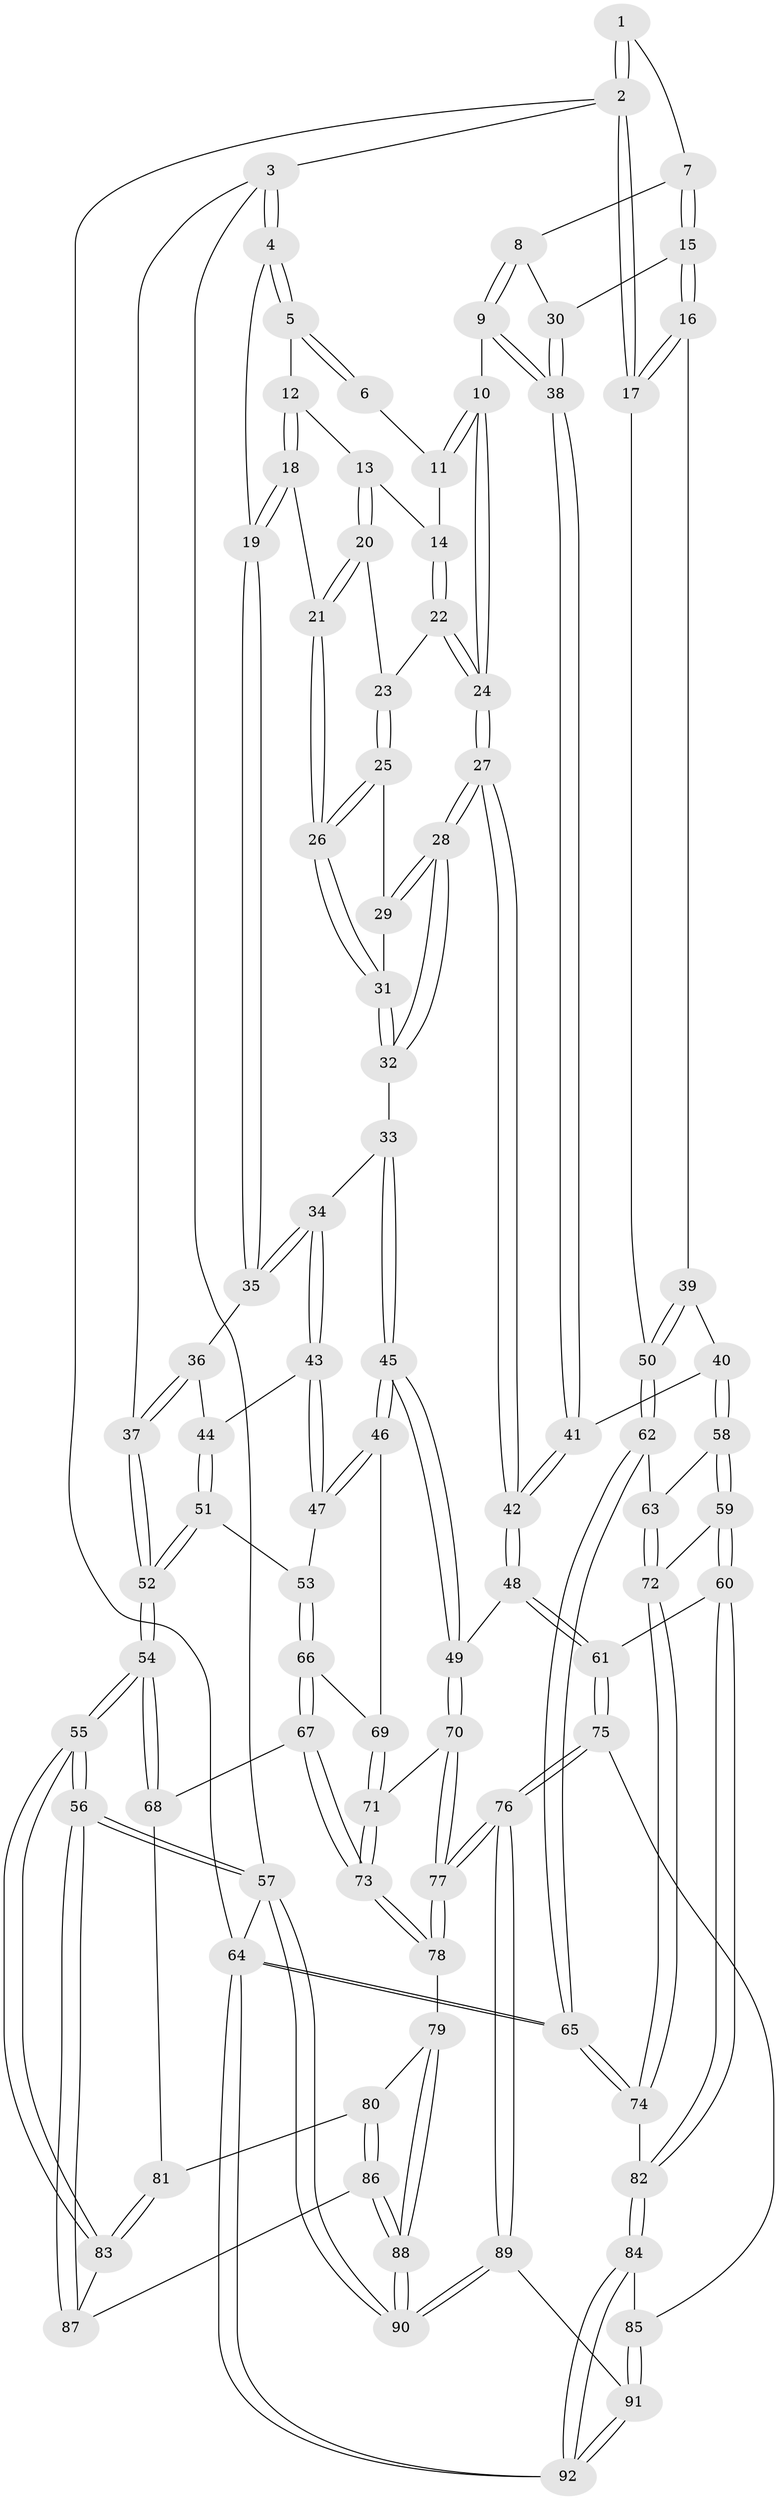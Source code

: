 // Generated by graph-tools (version 1.1) at 2025/38/03/09/25 02:38:35]
// undirected, 92 vertices, 227 edges
graph export_dot {
graph [start="1"]
  node [color=gray90,style=filled];
  1 [pos="+0.765641926461615+0"];
  2 [pos="+1+0"];
  3 [pos="+0+0"];
  4 [pos="+0+0"];
  5 [pos="+0.3709583039386612+0"];
  6 [pos="+0.6736796565433208+0"];
  7 [pos="+0.7821162464044702+0.033577138925715524"];
  8 [pos="+0.6934931675206394+0.2251951920394704"];
  9 [pos="+0.6565035621032862+0.2449602785108685"];
  10 [pos="+0.6536057137392928+0.24526657765864943"];
  11 [pos="+0.6273071617166006+0.03721362998301575"];
  12 [pos="+0.38244461052704726+0"];
  13 [pos="+0.45540376257698373+0.1109197902262646"];
  14 [pos="+0.5197246423860178+0.16002227894189067"];
  15 [pos="+0.9024320409988206+0.2331434693627305"];
  16 [pos="+0.9517665479579122+0.24135260849533902"];
  17 [pos="+1+0.17477686078998048"];
  18 [pos="+0.29289534168706943+0.21861499167250348"];
  19 [pos="+0.1602654270663972+0.21816816561328436"];
  20 [pos="+0.39994606200695026+0.2133902211989197"];
  21 [pos="+0.3394906305514441+0.2566274092128771"];
  22 [pos="+0.5384535560238611+0.19233188935020504"];
  23 [pos="+0.485871392022247+0.24136058273101219"];
  24 [pos="+0.65036870269073+0.24677196939274593"];
  25 [pos="+0.46938937571222494+0.2873799597384003"];
  26 [pos="+0.3400673088812019+0.2582556186658285"];
  27 [pos="+0.549332902176128+0.45762499304135584"];
  28 [pos="+0.5281633524564139+0.4379275849786721"];
  29 [pos="+0.472082001141581+0.2960268687871681"];
  30 [pos="+0.8946444052930941+0.23561123905804532"];
  31 [pos="+0.34223879360884096+0.33857358205172"];
  32 [pos="+0.3420365765562338+0.3517655311628696"];
  33 [pos="+0.31623569446811767+0.3739222034704691"];
  34 [pos="+0.2522706189796389+0.38140327619773"];
  35 [pos="+0.15146177206707243+0.25097899943619556"];
  36 [pos="+0.08662271499818812+0.3351746359729433"];
  37 [pos="+0+0.31619138041662226"];
  38 [pos="+0.7794123092583852+0.3692734833946191"];
  39 [pos="+0.8823664001619252+0.4298874714428559"];
  40 [pos="+0.8285883108180545+0.4957867143278303"];
  41 [pos="+0.7891553998111926+0.4885298175772333"];
  42 [pos="+0.5713226426059328+0.5638544980183476"];
  43 [pos="+0.20269557026617427+0.4404260928318515"];
  44 [pos="+0.11703470814458435+0.45157094649359925"];
  45 [pos="+0.3305543142330726+0.5592273428505921"];
  46 [pos="+0.328240704059787+0.5585687960966363"];
  47 [pos="+0.28172527343347886+0.5274867016547375"];
  48 [pos="+0.5698468524047833+0.5671582900754505"];
  49 [pos="+0.4072806170712354+0.6189468398225488"];
  50 [pos="+1+0.3935507189697588"];
  51 [pos="+0.07105972793114729+0.5363796794924303"];
  52 [pos="+0+0.5128147278833272"];
  53 [pos="+0.07379721535217294+0.5403855623202283"];
  54 [pos="+0+0.7592222174846551"];
  55 [pos="+0+1"];
  56 [pos="+0+1"];
  57 [pos="+0+1"];
  58 [pos="+0.850421330568925+0.5147485400086848"];
  59 [pos="+0.8123676035106044+0.7305470780934338"];
  60 [pos="+0.7531182617912473+0.7422659017420212"];
  61 [pos="+0.6477330848902186+0.7274678734841723"];
  62 [pos="+1+0.5392869169493009"];
  63 [pos="+0.9566044712785393+0.5697443831531163"];
  64 [pos="+1+1"];
  65 [pos="+1+0.9544246897898848"];
  66 [pos="+0.09664258473937037+0.5876772537327168"];
  67 [pos="+0.09516965653546401+0.7032830535582918"];
  68 [pos="+0.08880902417181502+0.7102568168289323"];
  69 [pos="+0.17499269846414403+0.5989409784081831"];
  70 [pos="+0.3840813865122718+0.6554181648489148"];
  71 [pos="+0.2756499868571515+0.723959469102054"];
  72 [pos="+0.8983615647192917+0.7402986433129789"];
  73 [pos="+0.2565723819830692+0.7420828375596791"];
  74 [pos="+0.959658702094001+0.8073092628122153"];
  75 [pos="+0.6362694405488586+0.7725415047453613"];
  76 [pos="+0.4791145040444833+1"];
  77 [pos="+0.4452989636951631+0.985464536187699"];
  78 [pos="+0.24496163420807415+0.8440427916661207"];
  79 [pos="+0.2432072286369401+0.8450809634580116"];
  80 [pos="+0.15570904395496096+0.8499573023316674"];
  81 [pos="+0.08749067270359086+0.8226966826538987"];
  82 [pos="+0.8298178522530913+0.9003684278536586"];
  83 [pos="+0.0669358896466506+0.8421847319534365"];
  84 [pos="+0.828194943267297+0.9042904521456205"];
  85 [pos="+0.7493868981152567+0.9107195756975088"];
  86 [pos="+0.13355609227932222+0.919975792439147"];
  87 [pos="+0.1191776249595821+0.9215889348709484"];
  88 [pos="+0.18620965391535377+0.970011848589172"];
  89 [pos="+0.48398464882806286+1"];
  90 [pos="+0.19450239993512983+1"];
  91 [pos="+0.616993423195714+1"];
  92 [pos="+0.9991062223072079+1"];
  1 -- 2;
  1 -- 2;
  1 -- 7;
  2 -- 3;
  2 -- 17;
  2 -- 17;
  2 -- 64;
  3 -- 4;
  3 -- 4;
  3 -- 37;
  3 -- 57;
  4 -- 5;
  4 -- 5;
  4 -- 19;
  5 -- 6;
  5 -- 6;
  5 -- 12;
  6 -- 11;
  7 -- 8;
  7 -- 15;
  7 -- 15;
  8 -- 9;
  8 -- 9;
  8 -- 30;
  9 -- 10;
  9 -- 38;
  9 -- 38;
  10 -- 11;
  10 -- 11;
  10 -- 24;
  10 -- 24;
  11 -- 14;
  12 -- 13;
  12 -- 18;
  12 -- 18;
  13 -- 14;
  13 -- 20;
  13 -- 20;
  14 -- 22;
  14 -- 22;
  15 -- 16;
  15 -- 16;
  15 -- 30;
  16 -- 17;
  16 -- 17;
  16 -- 39;
  17 -- 50;
  18 -- 19;
  18 -- 19;
  18 -- 21;
  19 -- 35;
  19 -- 35;
  20 -- 21;
  20 -- 21;
  20 -- 23;
  21 -- 26;
  21 -- 26;
  22 -- 23;
  22 -- 24;
  22 -- 24;
  23 -- 25;
  23 -- 25;
  24 -- 27;
  24 -- 27;
  25 -- 26;
  25 -- 26;
  25 -- 29;
  26 -- 31;
  26 -- 31;
  27 -- 28;
  27 -- 28;
  27 -- 42;
  27 -- 42;
  28 -- 29;
  28 -- 29;
  28 -- 32;
  28 -- 32;
  29 -- 31;
  30 -- 38;
  30 -- 38;
  31 -- 32;
  31 -- 32;
  32 -- 33;
  33 -- 34;
  33 -- 45;
  33 -- 45;
  34 -- 35;
  34 -- 35;
  34 -- 43;
  34 -- 43;
  35 -- 36;
  36 -- 37;
  36 -- 37;
  36 -- 44;
  37 -- 52;
  37 -- 52;
  38 -- 41;
  38 -- 41;
  39 -- 40;
  39 -- 50;
  39 -- 50;
  40 -- 41;
  40 -- 58;
  40 -- 58;
  41 -- 42;
  41 -- 42;
  42 -- 48;
  42 -- 48;
  43 -- 44;
  43 -- 47;
  43 -- 47;
  44 -- 51;
  44 -- 51;
  45 -- 46;
  45 -- 46;
  45 -- 49;
  45 -- 49;
  46 -- 47;
  46 -- 47;
  46 -- 69;
  47 -- 53;
  48 -- 49;
  48 -- 61;
  48 -- 61;
  49 -- 70;
  49 -- 70;
  50 -- 62;
  50 -- 62;
  51 -- 52;
  51 -- 52;
  51 -- 53;
  52 -- 54;
  52 -- 54;
  53 -- 66;
  53 -- 66;
  54 -- 55;
  54 -- 55;
  54 -- 68;
  54 -- 68;
  55 -- 56;
  55 -- 56;
  55 -- 83;
  55 -- 83;
  56 -- 57;
  56 -- 57;
  56 -- 87;
  56 -- 87;
  57 -- 90;
  57 -- 90;
  57 -- 64;
  58 -- 59;
  58 -- 59;
  58 -- 63;
  59 -- 60;
  59 -- 60;
  59 -- 72;
  60 -- 61;
  60 -- 82;
  60 -- 82;
  61 -- 75;
  61 -- 75;
  62 -- 63;
  62 -- 65;
  62 -- 65;
  63 -- 72;
  63 -- 72;
  64 -- 65;
  64 -- 65;
  64 -- 92;
  64 -- 92;
  65 -- 74;
  65 -- 74;
  66 -- 67;
  66 -- 67;
  66 -- 69;
  67 -- 68;
  67 -- 73;
  67 -- 73;
  68 -- 81;
  69 -- 71;
  69 -- 71;
  70 -- 71;
  70 -- 77;
  70 -- 77;
  71 -- 73;
  71 -- 73;
  72 -- 74;
  72 -- 74;
  73 -- 78;
  73 -- 78;
  74 -- 82;
  75 -- 76;
  75 -- 76;
  75 -- 85;
  76 -- 77;
  76 -- 77;
  76 -- 89;
  76 -- 89;
  77 -- 78;
  77 -- 78;
  78 -- 79;
  79 -- 80;
  79 -- 88;
  79 -- 88;
  80 -- 81;
  80 -- 86;
  80 -- 86;
  81 -- 83;
  81 -- 83;
  82 -- 84;
  82 -- 84;
  83 -- 87;
  84 -- 85;
  84 -- 92;
  84 -- 92;
  85 -- 91;
  85 -- 91;
  86 -- 87;
  86 -- 88;
  86 -- 88;
  88 -- 90;
  88 -- 90;
  89 -- 90;
  89 -- 90;
  89 -- 91;
  91 -- 92;
  91 -- 92;
}
